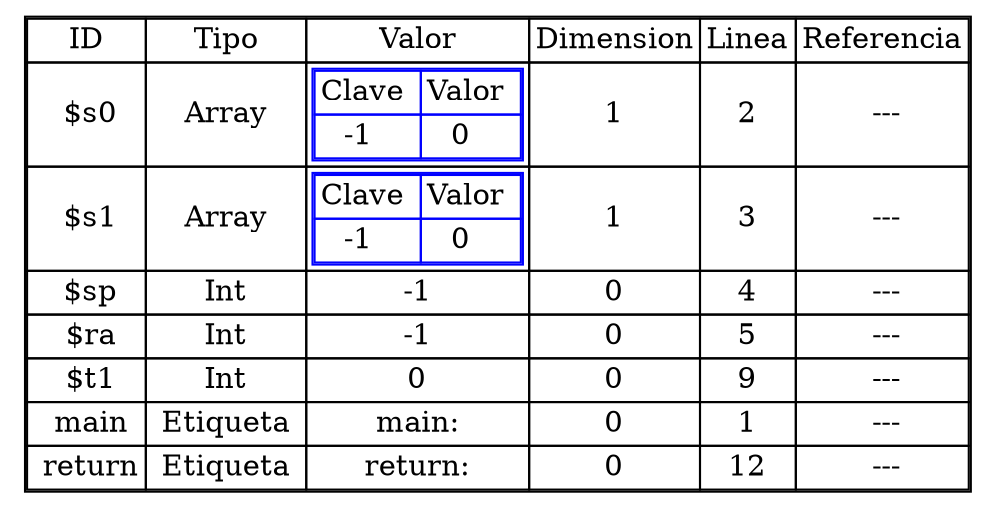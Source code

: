 digraph {
node0 [    shape=plaintext
    label=<

      <table cellspacing='0'>
      <tr><td>ID</td><td>Tipo</td><td>Valor</td><td>Dimension</td><td>Linea</td><td>Referencia</td></tr>
<tr> <td> $s0</td><td> Array </td><td> 
<table color='blue' cellspacing='0'>
<tr><td>Clave </td><td>Valor </td></tr>
<tr><td>-1  </td><td>0  </td></tr></table> </td><td> 1 </td><td> 2 </td><td> ---</td> </tr><tr> <td> $s1</td><td> Array </td><td> 
<table color='blue' cellspacing='0'>
<tr><td>Clave </td><td>Valor </td></tr>
<tr><td>-1  </td><td>0  </td></tr></table> </td><td> 1 </td><td> 3 </td><td> ---</td> </tr><tr> <td> $sp</td><td> Int </td><td> -1 </td><td> 0 </td><td> 4 </td><td> ---</td> </tr><tr> <td> $ra</td><td> Int </td><td> -1 </td><td> 0 </td><td> 5 </td><td> ---</td> </tr><tr> <td> $t1</td><td> Int </td><td> 0 </td><td> 0 </td><td> 9 </td><td> ---</td> </tr><tr> <td> main</td><td> Etiqueta </td><td> main: </td><td> 0 </td><td> 1 </td><td> ---</td> </tr><tr> <td> return</td><td> Etiqueta </td><td> return: </td><td> 0 </td><td> 12 </td><td> ---</td> </tr>    </table>
>];}